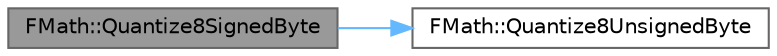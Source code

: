 digraph "FMath::Quantize8SignedByte"
{
 // INTERACTIVE_SVG=YES
 // LATEX_PDF_SIZE
  bgcolor="transparent";
  edge [fontname=Helvetica,fontsize=10,labelfontname=Helvetica,labelfontsize=10];
  node [fontname=Helvetica,fontsize=10,shape=box,height=0.2,width=0.4];
  rankdir="LR";
  Node1 [id="Node000001",label="FMath::Quantize8SignedByte",height=0.2,width=0.4,color="gray40", fillcolor="grey60", style="filled", fontcolor="black",tooltip=" "];
  Node1 -> Node2 [id="edge1_Node000001_Node000002",color="steelblue1",style="solid",tooltip=" "];
  Node2 [id="Node000002",label="FMath::Quantize8UnsignedByte",height=0.2,width=0.4,color="grey40", fillcolor="white", style="filled",URL="$dc/d20/structFMath.html#aefe01fe2cabf82e85abfd89cdc864235",tooltip=" "];
}
